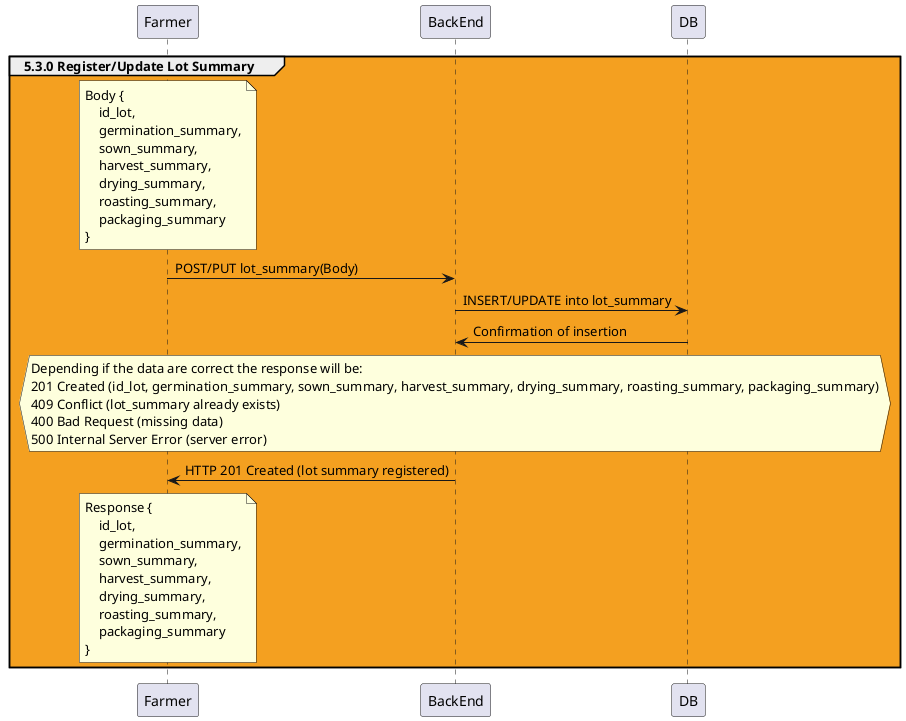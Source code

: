 @startuml

group #F4A020 5.3.0 Register/Update Lot Summary 

    note over Farmer
        Body {
            id_lot,
            germination_summary,
            sown_summary,
            harvest_summary,
            drying_summary,
            roasting_summary,
            packaging_summary
        }
    endnote 

    Farmer -> BackEnd: POST/PUT lot_summary(Body)

    BackEnd -> DB: INSERT/UPDATE into lot_summary

    DB -> BackEnd: Confirmation of insertion

    hnote over BackEnd
        Depending if the data are correct the response will be:
        201 Created (id_lot, germination_summary, sown_summary, harvest_summary, drying_summary, roasting_summary, packaging_summary)
        409 Conflict (lot_summary already exists)
        400 Bad Request (missing data)
        500 Internal Server Error (server error)
    endnote

    BackEnd -> Farmer: HTTP 201 Created (lot summary registered)

    note over Farmer
        Response {
            id_lot,
            germination_summary,
            sown_summary,
            harvest_summary,
            drying_summary,
            roasting_summary,
            packaging_summary
        }
    endnote 
end group

@enduml